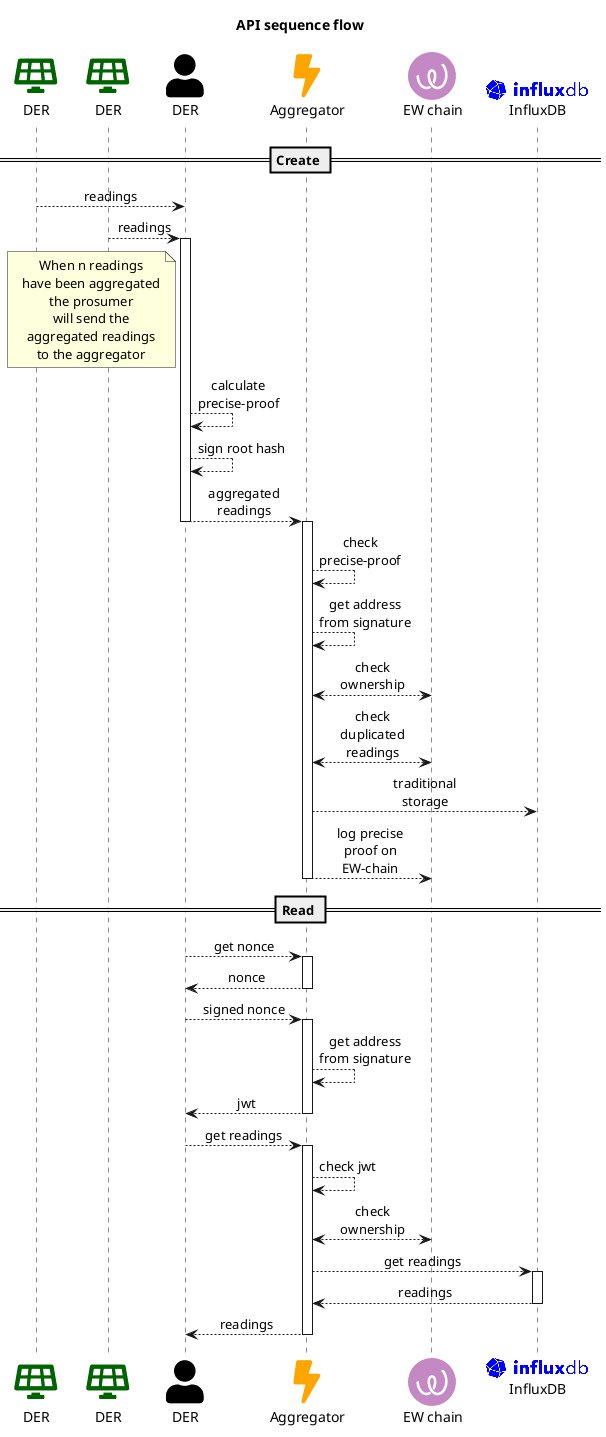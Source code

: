 @startuml API sequence flow
title API sequence flow

sprite $ew_logo [48x48/16] {
    000000000000000000245667766542000000000000000000
    000000000000000357777777777777753000000000000000
    000000000000047777777777777777777740000000000000
    000000000003777777777777777777777777300000000000
    000000000167777777777777777777777777761000000000
    000000002777777777777777777777777777777200000000
    000000037777777777777777777777777777777730000000
    000000377777777777777777777777777777777773000000
    000002777777777777777777777777777777777777200000
    000017777777777777777777777777777777777777710000
    000067777777777777777777777777777777777777750000
    000377777777777777777777777777777776777777773000
    000777777777777777777777777777777400677777777000
    004777777777777777777777777777777300177777777400
    007777777777777777777777777777777730047777777700
    037777777777777777777777777777777770007777777730
    057777777777777777777777777777777774005777777750
    077777777777777777777741247777777777002777777770
    277777777777777777777100002777777777200777777772
    477777777777777777773001100477777777400677777773
    577777777777777777770017710177777777600477777775
    677777777777777777750057740067777777700477777776
    677777777777777777740067760057777777700377777776
    777777776307777777730077760047777777700377777776
    777777773007777777740067760057777777700377777776
    677777774006777777740067750057777777600477777776
    677777775005777777760047740067777777500577777776
    577777776003777777770037720077777777300677777774
    477777777101777777771017700277777777101777777773
    277777777300677777774005500577777775003777777772
    077777777600277777776001601777777772006777777770
    057777777720057777777300444777777750027777777750
    037777777760006777777700067777777600067777777720
    007777777774000577777750005777775000477777777600
    004777777777300024542054000145410003777777777300
    000777777777740000000017500000000047777777776000
    000377777777776300000367763000003677777777772000
    000057777777777776567777777765677777777777750000
    000006777777777777777777777777777777777777600000
    000002777777777777777777777777777777777777100000
    000000277777777777777777777777777777777772000000
    000000027777777777777777777777777777777720000000
    000000002677777777777777777777777777776100000000
    000000000057777777777777777777777777750000000000
    000000000002677777777777777777777776300000000000
    000000000000037777777777777777777630000000000000
    000000000000000257777777777777752000000000000000
    000000000000000000235666666432000000000000000000
}

!include <tupadr3/font-awesome-5/solar_panel>
!include <tupadr3/font-awesome-5/bolt>
!include <tupadr3/font-awesome-5/user>

!include <logos/influxdb>
!include <logos/nestjs>

skinparam DefaultTextAlignment center
skinparam MaxMessageSize 100
skinparam Shadowing false

skinparam participant {
    Bordercolor none
    Backgroundcolor none
    Shadowing false
}

participant "<$solar_panel,color=DarkGreen>\nDER" as der1
participant "<$solar_panel,color=DarkGreen>\nDER" as der2
participant "<$user,color=Black>\nDER" as prosumer
participant "<$bolt,color=Orange>\nAggregator" as aggregator
participant "<$ew_logo,color=Purple>\nEW chain" as ewc
participant "<$influxdb,color=Blue>\nInfluxDB" as influxDB

== Create ==

'Prosumer
der1 --> prosumer : readings
der2 --> prosumer : readings
note left of prosumer : When n readings\nhave been aggregated\nthe prosumer\nwill send the\naggregated readings\nto the aggregator
activate prosumer
prosumer --> prosumer : calculate precise-proof
prosumer --> prosumer : sign root hash
prosumer --> aggregator : aggregated readings
deactivate prosumer

'Aggregator
activate aggregator
aggregator --> aggregator : check precise-proof
aggregator --> aggregator : get address from signature
aggregator <--> ewc : check ownership
aggregator <--> ewc : check duplicated readings
aggregator --> influxDB : traditional storage
aggregator --> ewc : log precise proof on EW-chain
deactivate aggregator

== Read ==

'Prosumer
prosumer --> aggregator ++ : get nonce
prosumer <-- aggregator -- : nonce
prosumer --> aggregator ++ : signed nonce
aggregator --> aggregator : get address from signature
prosumer <-- aggregator -- : jwt
prosumer --> aggregator ++ : get readings
aggregator --> aggregator : check jwt
aggregator <--> ewc : check ownership
aggregator --> influxDB  ++: get readings
aggregator <-- influxDB -- : readings
prosumer <-- aggregator -- : readings

@enduml